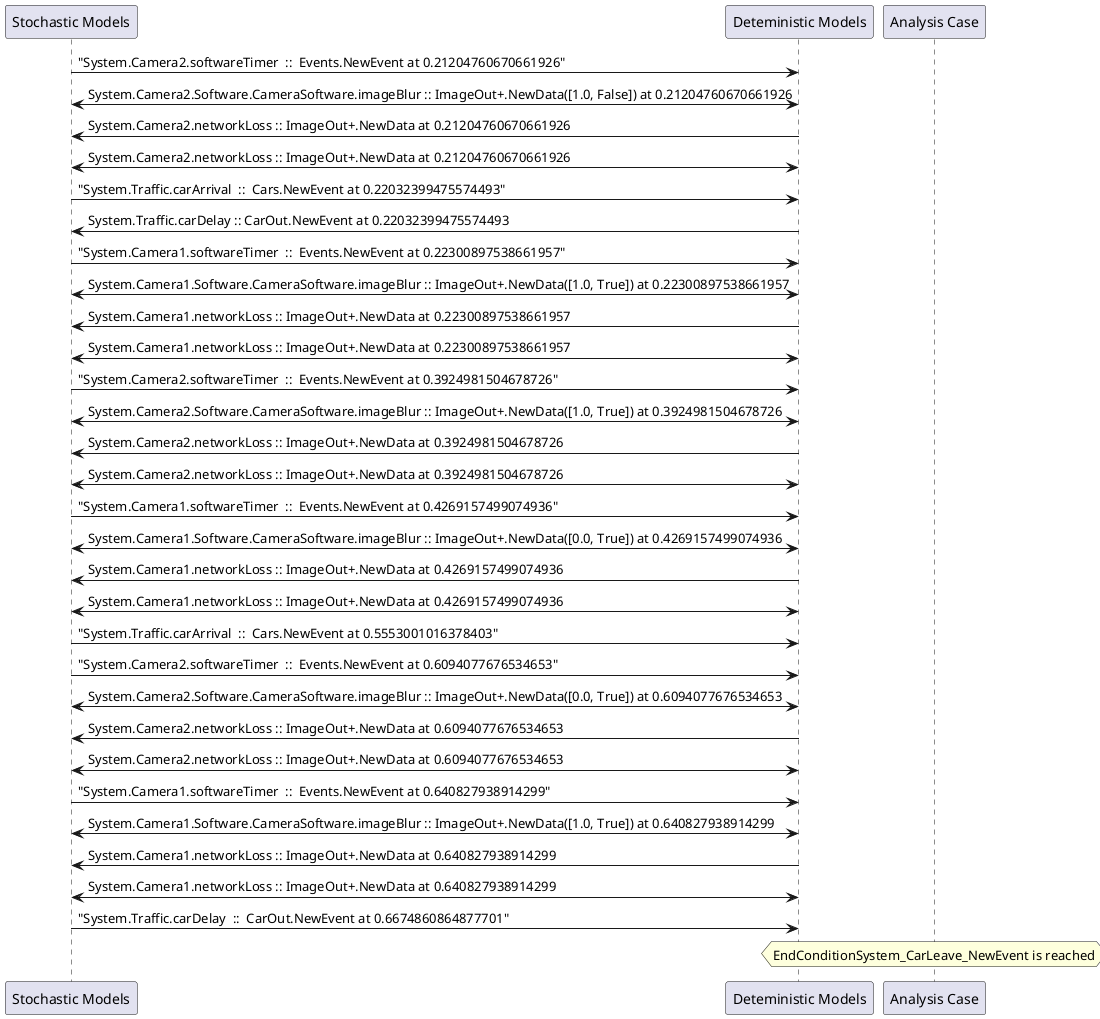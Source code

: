 
	@startuml
	participant "Stochastic Models" as stochmodel
	participant "Deteministic Models" as detmodel
	participant "Analysis Case" as analysis
	{650_stop} stochmodel -> detmodel : "System.Camera2.softwareTimer  ::  Events.NewEvent at 0.21204760670661926"
detmodel <-> stochmodel : System.Camera2.Software.CameraSoftware.imageBlur :: ImageOut+.NewData([1.0, False]) at 0.21204760670661926
detmodel -> stochmodel : System.Camera2.networkLoss :: ImageOut+.NewData at 0.21204760670661926
detmodel <-> stochmodel : System.Camera2.networkLoss :: ImageOut+.NewData at 0.21204760670661926
{666_stop} stochmodel -> detmodel : "System.Traffic.carArrival  ::  Cars.NewEvent at 0.22032399475574493"
{676_start} detmodel -> stochmodel : System.Traffic.carDelay :: CarOut.NewEvent at 0.22032399475574493
{634_stop} stochmodel -> detmodel : "System.Camera1.softwareTimer  ::  Events.NewEvent at 0.22300897538661957"
detmodel <-> stochmodel : System.Camera1.Software.CameraSoftware.imageBlur :: ImageOut+.NewData([1.0, True]) at 0.22300897538661957
detmodel -> stochmodel : System.Camera1.networkLoss :: ImageOut+.NewData at 0.22300897538661957
detmodel <-> stochmodel : System.Camera1.networkLoss :: ImageOut+.NewData at 0.22300897538661957
{651_stop} stochmodel -> detmodel : "System.Camera2.softwareTimer  ::  Events.NewEvent at 0.3924981504678726"
detmodel <-> stochmodel : System.Camera2.Software.CameraSoftware.imageBlur :: ImageOut+.NewData([1.0, True]) at 0.3924981504678726
detmodel -> stochmodel : System.Camera2.networkLoss :: ImageOut+.NewData at 0.3924981504678726
detmodel <-> stochmodel : System.Camera2.networkLoss :: ImageOut+.NewData at 0.3924981504678726
{635_stop} stochmodel -> detmodel : "System.Camera1.softwareTimer  ::  Events.NewEvent at 0.4269157499074936"
detmodel <-> stochmodel : System.Camera1.Software.CameraSoftware.imageBlur :: ImageOut+.NewData([0.0, True]) at 0.4269157499074936
detmodel -> stochmodel : System.Camera1.networkLoss :: ImageOut+.NewData at 0.4269157499074936
detmodel <-> stochmodel : System.Camera1.networkLoss :: ImageOut+.NewData at 0.4269157499074936
{667_stop} stochmodel -> detmodel : "System.Traffic.carArrival  ::  Cars.NewEvent at 0.5553001016378403"
{652_stop} stochmodel -> detmodel : "System.Camera2.softwareTimer  ::  Events.NewEvent at 0.6094077676534653"
detmodel <-> stochmodel : System.Camera2.Software.CameraSoftware.imageBlur :: ImageOut+.NewData([0.0, True]) at 0.6094077676534653
detmodel -> stochmodel : System.Camera2.networkLoss :: ImageOut+.NewData at 0.6094077676534653
detmodel <-> stochmodel : System.Camera2.networkLoss :: ImageOut+.NewData at 0.6094077676534653
{636_stop} stochmodel -> detmodel : "System.Camera1.softwareTimer  ::  Events.NewEvent at 0.640827938914299"
detmodel <-> stochmodel : System.Camera1.Software.CameraSoftware.imageBlur :: ImageOut+.NewData([1.0, True]) at 0.640827938914299
detmodel -> stochmodel : System.Camera1.networkLoss :: ImageOut+.NewData at 0.640827938914299
detmodel <-> stochmodel : System.Camera1.networkLoss :: ImageOut+.NewData at 0.640827938914299
{676_stop} stochmodel -> detmodel : "System.Traffic.carDelay  ::  CarOut.NewEvent at 0.6674860864877701"
{676_start} <-> {676_stop} : delay
hnote over analysis 
EndConditionSystem_CarLeave_NewEvent is reached
endnote
@enduml
